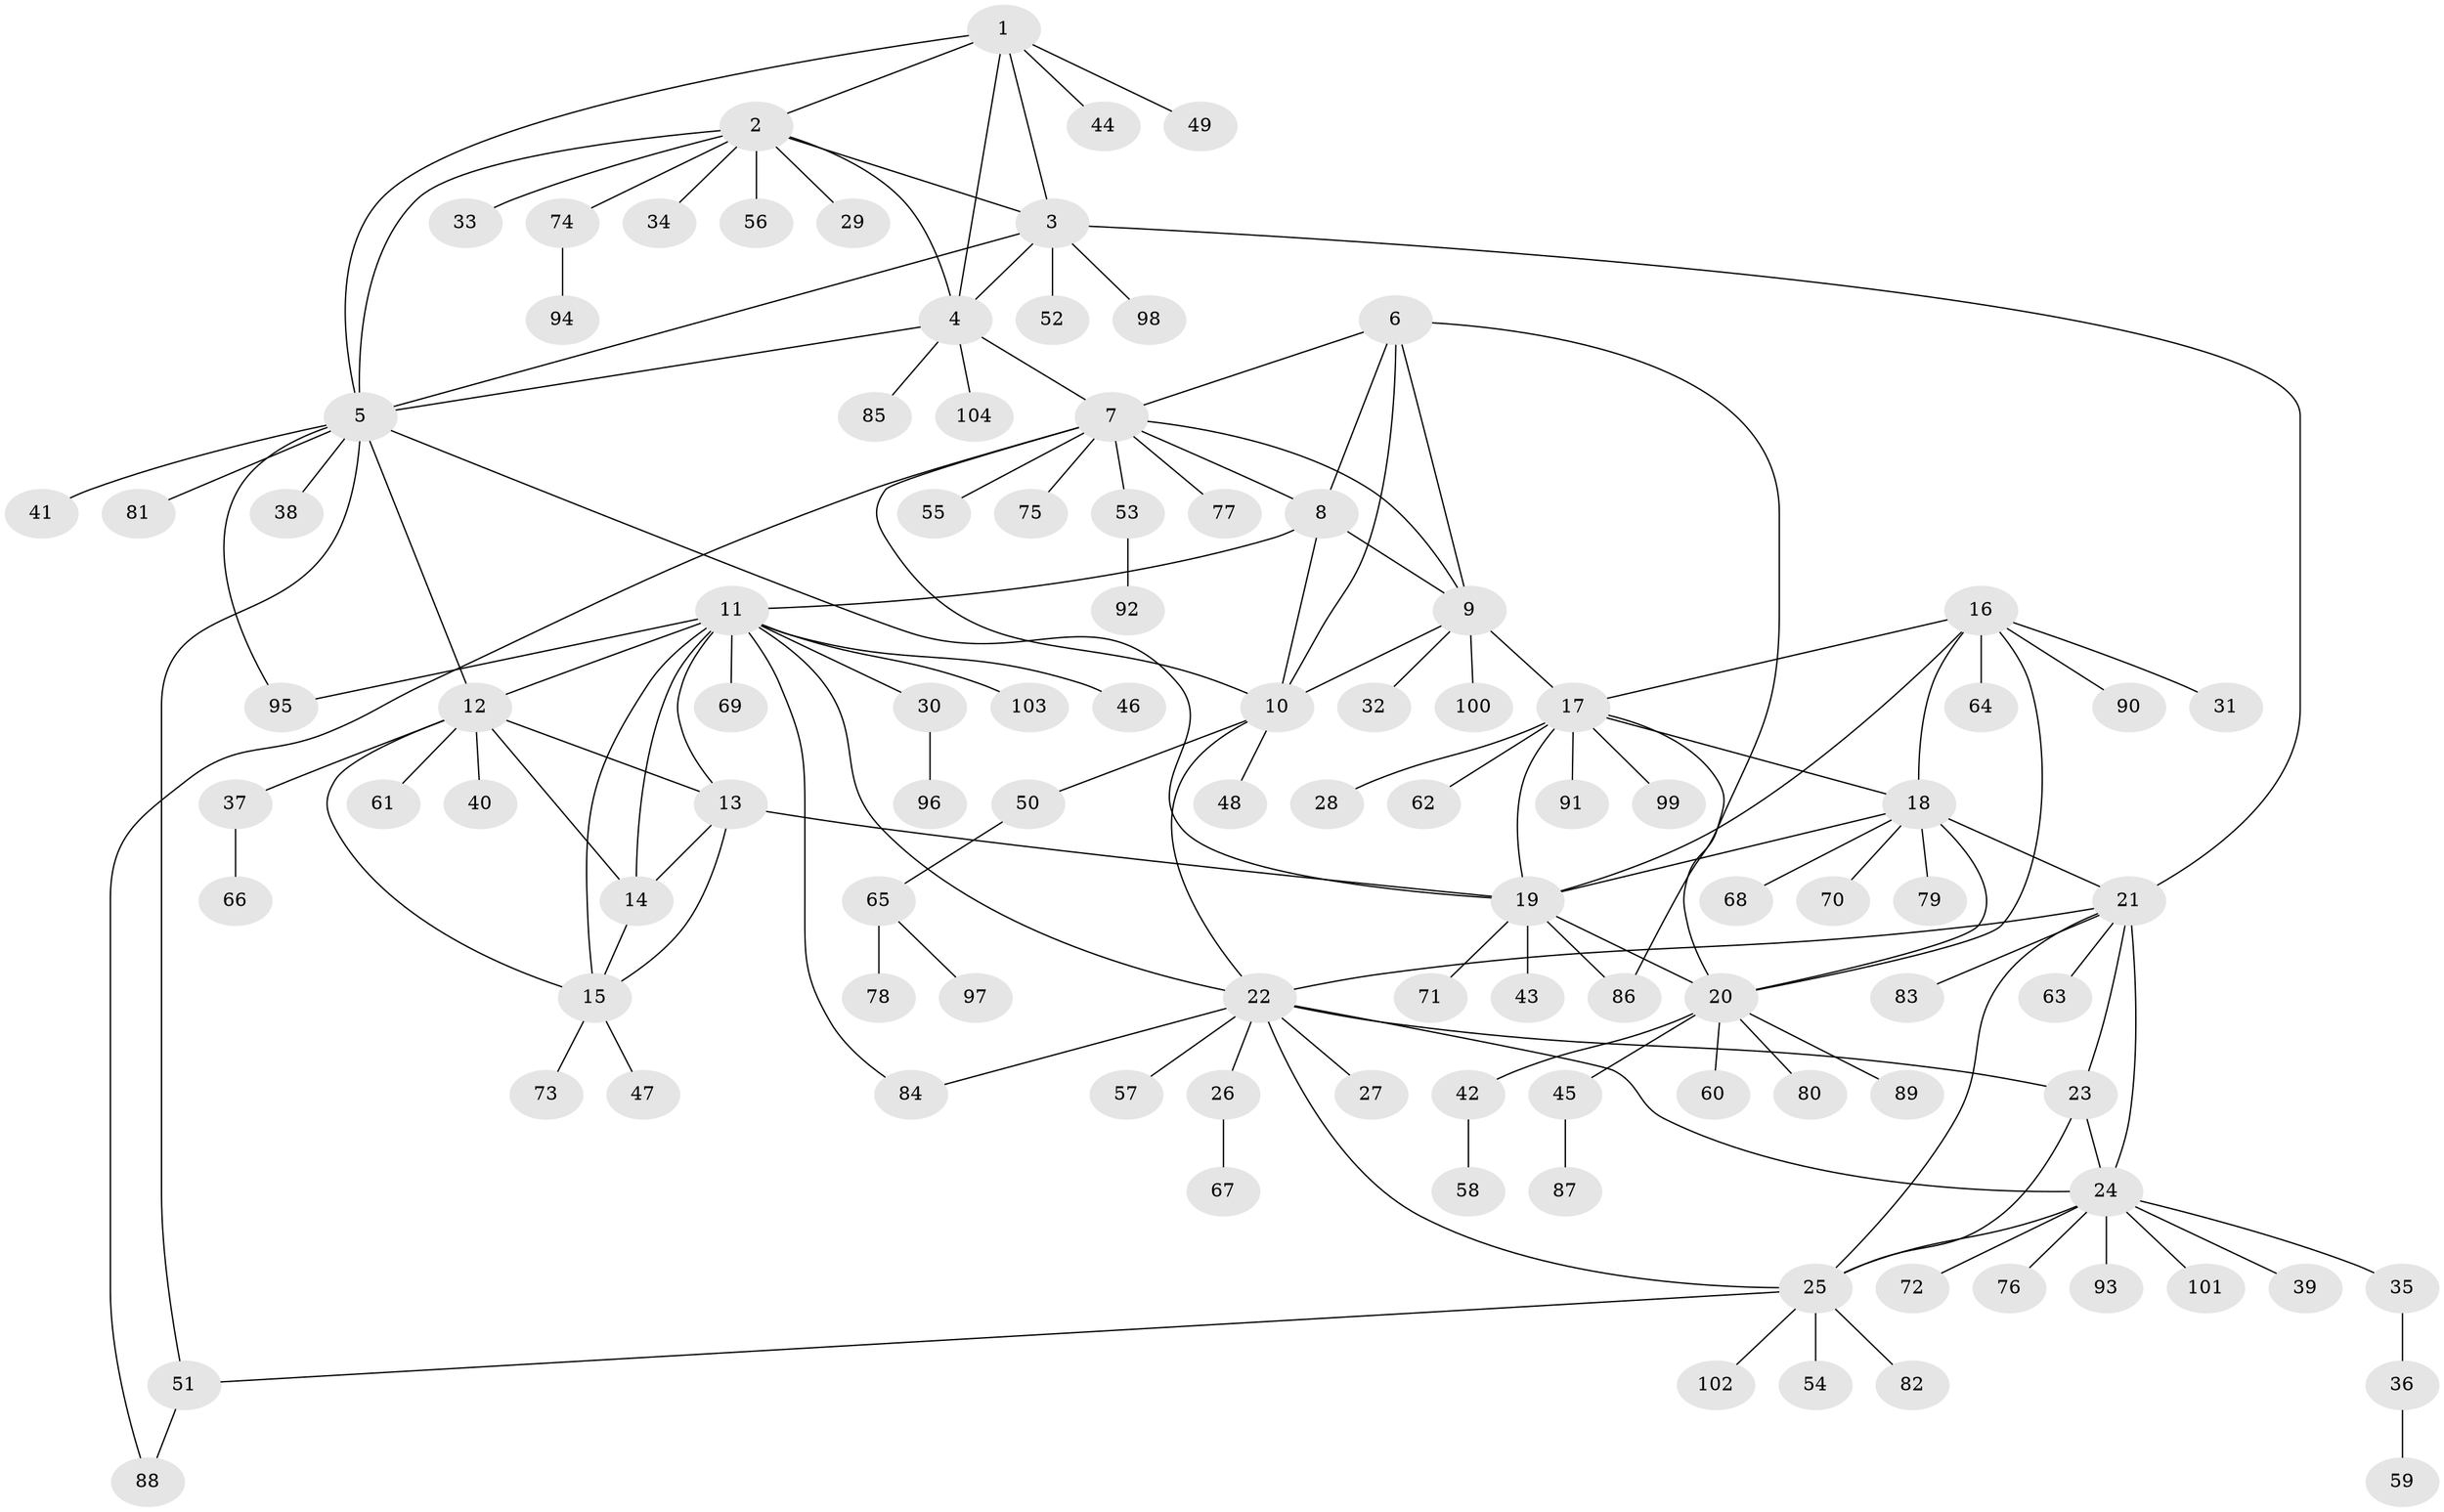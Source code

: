// Generated by graph-tools (version 1.1) at 2025/11/02/27/25 16:11:35]
// undirected, 104 vertices, 144 edges
graph export_dot {
graph [start="1"]
  node [color=gray90,style=filled];
  1;
  2;
  3;
  4;
  5;
  6;
  7;
  8;
  9;
  10;
  11;
  12;
  13;
  14;
  15;
  16;
  17;
  18;
  19;
  20;
  21;
  22;
  23;
  24;
  25;
  26;
  27;
  28;
  29;
  30;
  31;
  32;
  33;
  34;
  35;
  36;
  37;
  38;
  39;
  40;
  41;
  42;
  43;
  44;
  45;
  46;
  47;
  48;
  49;
  50;
  51;
  52;
  53;
  54;
  55;
  56;
  57;
  58;
  59;
  60;
  61;
  62;
  63;
  64;
  65;
  66;
  67;
  68;
  69;
  70;
  71;
  72;
  73;
  74;
  75;
  76;
  77;
  78;
  79;
  80;
  81;
  82;
  83;
  84;
  85;
  86;
  87;
  88;
  89;
  90;
  91;
  92;
  93;
  94;
  95;
  96;
  97;
  98;
  99;
  100;
  101;
  102;
  103;
  104;
  1 -- 2;
  1 -- 3;
  1 -- 4;
  1 -- 5;
  1 -- 44;
  1 -- 49;
  2 -- 3;
  2 -- 4;
  2 -- 5;
  2 -- 29;
  2 -- 33;
  2 -- 34;
  2 -- 56;
  2 -- 74;
  3 -- 4;
  3 -- 5;
  3 -- 21;
  3 -- 52;
  3 -- 98;
  4 -- 5;
  4 -- 7;
  4 -- 85;
  4 -- 104;
  5 -- 12;
  5 -- 19;
  5 -- 38;
  5 -- 41;
  5 -- 51;
  5 -- 81;
  5 -- 95;
  6 -- 7;
  6 -- 8;
  6 -- 9;
  6 -- 10;
  6 -- 86;
  7 -- 8;
  7 -- 9;
  7 -- 10;
  7 -- 53;
  7 -- 55;
  7 -- 75;
  7 -- 77;
  7 -- 88;
  8 -- 9;
  8 -- 10;
  8 -- 11;
  9 -- 10;
  9 -- 17;
  9 -- 32;
  9 -- 100;
  10 -- 22;
  10 -- 48;
  10 -- 50;
  11 -- 12;
  11 -- 13;
  11 -- 14;
  11 -- 15;
  11 -- 22;
  11 -- 30;
  11 -- 46;
  11 -- 69;
  11 -- 84;
  11 -- 95;
  11 -- 103;
  12 -- 13;
  12 -- 14;
  12 -- 15;
  12 -- 37;
  12 -- 40;
  12 -- 61;
  13 -- 14;
  13 -- 15;
  13 -- 19;
  14 -- 15;
  15 -- 47;
  15 -- 73;
  16 -- 17;
  16 -- 18;
  16 -- 19;
  16 -- 20;
  16 -- 31;
  16 -- 64;
  16 -- 90;
  17 -- 18;
  17 -- 19;
  17 -- 20;
  17 -- 28;
  17 -- 62;
  17 -- 91;
  17 -- 99;
  18 -- 19;
  18 -- 20;
  18 -- 21;
  18 -- 68;
  18 -- 70;
  18 -- 79;
  19 -- 20;
  19 -- 43;
  19 -- 71;
  19 -- 86;
  20 -- 42;
  20 -- 45;
  20 -- 60;
  20 -- 80;
  20 -- 89;
  21 -- 22;
  21 -- 23;
  21 -- 24;
  21 -- 25;
  21 -- 63;
  21 -- 83;
  22 -- 23;
  22 -- 24;
  22 -- 25;
  22 -- 26;
  22 -- 27;
  22 -- 57;
  22 -- 84;
  23 -- 24;
  23 -- 25;
  24 -- 25;
  24 -- 35;
  24 -- 39;
  24 -- 72;
  24 -- 76;
  24 -- 93;
  24 -- 101;
  25 -- 51;
  25 -- 54;
  25 -- 82;
  25 -- 102;
  26 -- 67;
  30 -- 96;
  35 -- 36;
  36 -- 59;
  37 -- 66;
  42 -- 58;
  45 -- 87;
  50 -- 65;
  51 -- 88;
  53 -- 92;
  65 -- 78;
  65 -- 97;
  74 -- 94;
}
